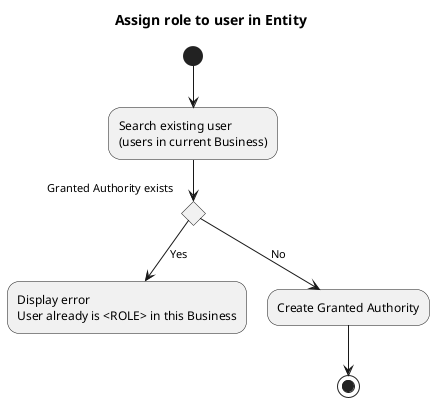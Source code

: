 @startuml

title Assign role to user in Entity


(*) --> "Search existing user
         (users in current Business)" as UserSearch
if "Granted Authority exists"
    --> [Yes] "Display error
           User already is <ROLE> in this Business"
else
    --> [No] "Create Granted Authority"
    --> (*)
endif

@enduml
